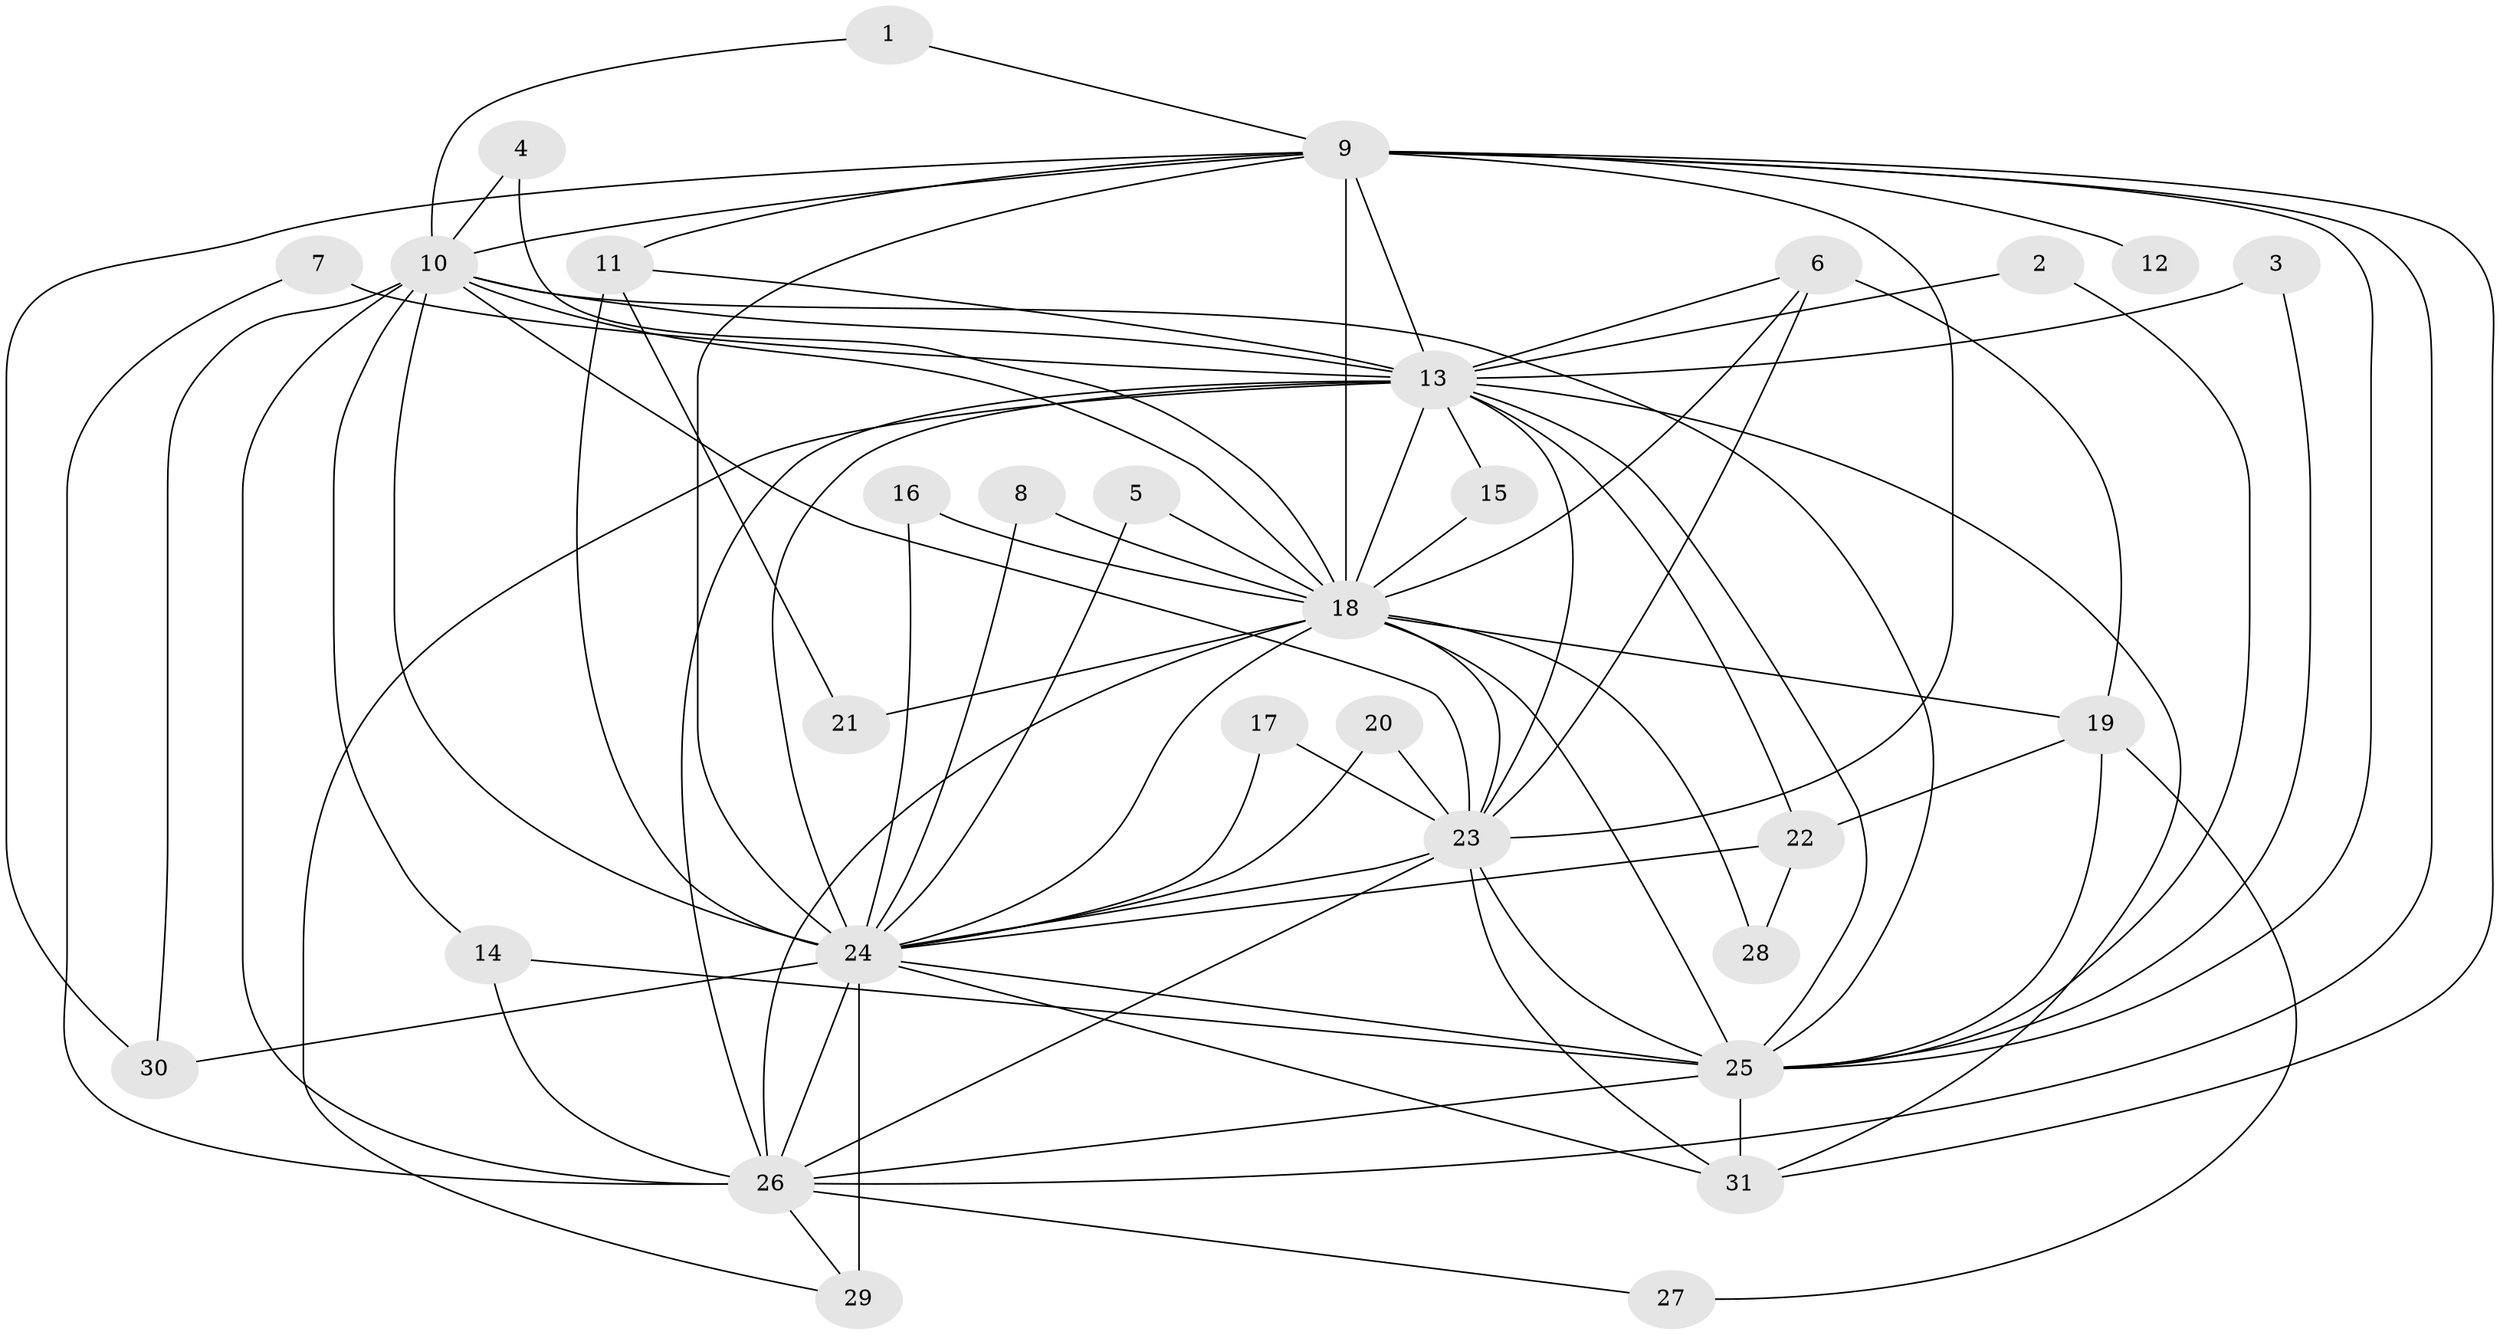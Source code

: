 // original degree distribution, {15: 0.03278688524590164, 17: 0.01639344262295082, 18: 0.06557377049180328, 13: 0.01639344262295082, 14: 0.01639344262295082, 22: 0.01639344262295082, 2: 0.5573770491803278, 3: 0.18032786885245902, 4: 0.08196721311475409, 5: 0.01639344262295082}
// Generated by graph-tools (version 1.1) at 2025/49/03/09/25 03:49:30]
// undirected, 31 vertices, 83 edges
graph export_dot {
graph [start="1"]
  node [color=gray90,style=filled];
  1;
  2;
  3;
  4;
  5;
  6;
  7;
  8;
  9;
  10;
  11;
  12;
  13;
  14;
  15;
  16;
  17;
  18;
  19;
  20;
  21;
  22;
  23;
  24;
  25;
  26;
  27;
  28;
  29;
  30;
  31;
  1 -- 9 [weight=1.0];
  1 -- 10 [weight=1.0];
  2 -- 13 [weight=1.0];
  2 -- 25 [weight=1.0];
  3 -- 13 [weight=1.0];
  3 -- 25 [weight=1.0];
  4 -- 10 [weight=1.0];
  4 -- 18 [weight=1.0];
  5 -- 18 [weight=1.0];
  5 -- 24 [weight=1.0];
  6 -- 13 [weight=1.0];
  6 -- 18 [weight=1.0];
  6 -- 19 [weight=1.0];
  6 -- 23 [weight=1.0];
  7 -- 13 [weight=2.0];
  7 -- 26 [weight=1.0];
  8 -- 18 [weight=1.0];
  8 -- 24 [weight=1.0];
  9 -- 10 [weight=1.0];
  9 -- 11 [weight=1.0];
  9 -- 12 [weight=1.0];
  9 -- 13 [weight=2.0];
  9 -- 18 [weight=2.0];
  9 -- 23 [weight=1.0];
  9 -- 24 [weight=3.0];
  9 -- 25 [weight=2.0];
  9 -- 26 [weight=1.0];
  9 -- 30 [weight=1.0];
  9 -- 31 [weight=1.0];
  10 -- 13 [weight=2.0];
  10 -- 14 [weight=1.0];
  10 -- 18 [weight=1.0];
  10 -- 23 [weight=1.0];
  10 -- 24 [weight=3.0];
  10 -- 25 [weight=1.0];
  10 -- 26 [weight=1.0];
  10 -- 30 [weight=1.0];
  11 -- 13 [weight=1.0];
  11 -- 21 [weight=1.0];
  11 -- 24 [weight=1.0];
  13 -- 15 [weight=1.0];
  13 -- 18 [weight=2.0];
  13 -- 22 [weight=1.0];
  13 -- 23 [weight=3.0];
  13 -- 24 [weight=4.0];
  13 -- 25 [weight=2.0];
  13 -- 26 [weight=2.0];
  13 -- 29 [weight=1.0];
  13 -- 31 [weight=1.0];
  14 -- 25 [weight=1.0];
  14 -- 26 [weight=1.0];
  15 -- 18 [weight=1.0];
  16 -- 18 [weight=1.0];
  16 -- 24 [weight=1.0];
  17 -- 23 [weight=1.0];
  17 -- 24 [weight=1.0];
  18 -- 19 [weight=1.0];
  18 -- 21 [weight=1.0];
  18 -- 23 [weight=1.0];
  18 -- 24 [weight=2.0];
  18 -- 25 [weight=2.0];
  18 -- 26 [weight=1.0];
  18 -- 28 [weight=1.0];
  19 -- 22 [weight=1.0];
  19 -- 25 [weight=1.0];
  19 -- 27 [weight=1.0];
  20 -- 23 [weight=1.0];
  20 -- 24 [weight=1.0];
  22 -- 24 [weight=1.0];
  22 -- 28 [weight=1.0];
  23 -- 24 [weight=3.0];
  23 -- 25 [weight=1.0];
  23 -- 26 [weight=1.0];
  23 -- 31 [weight=1.0];
  24 -- 25 [weight=2.0];
  24 -- 26 [weight=3.0];
  24 -- 29 [weight=3.0];
  24 -- 30 [weight=1.0];
  24 -- 31 [weight=1.0];
  25 -- 26 [weight=2.0];
  25 -- 31 [weight=1.0];
  26 -- 27 [weight=1.0];
  26 -- 29 [weight=1.0];
}
